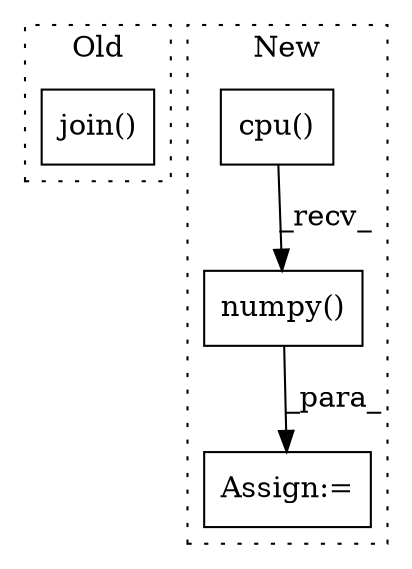 digraph G {
subgraph cluster0 {
1 [label="join()" a="75" s="665,702" l="13,1" shape="box"];
label = "Old";
style="dotted";
}
subgraph cluster1 {
2 [label="numpy()" a="75" s="5928" l="31" shape="box"];
3 [label="Assign:=" a="68" s="5925" l="3" shape="box"];
4 [label="cpu()" a="75" s="5928" l="14" shape="box"];
label = "New";
style="dotted";
}
2 -> 3 [label="_para_"];
4 -> 2 [label="_recv_"];
}